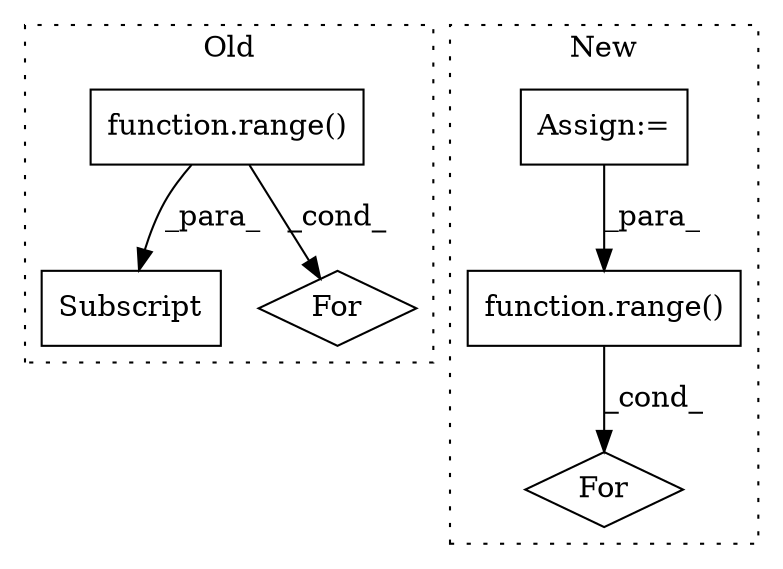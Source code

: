 digraph G {
subgraph cluster0 {
1 [label="function.range()" a="75" s="11088,11107" l="6,1" shape="box"];
5 [label="Subscript" a="63" s="11191,0" l="23,0" shape="box"];
6 [label="For" a="107" s="11076,11108" l="4,54" shape="diamond"];
label = "Old";
style="dotted";
}
subgraph cluster1 {
2 [label="function.range()" a="75" s="6666,6679" l="6,1" shape="box"];
3 [label="Assign:=" a="68" s="6411" l="3" shape="box"];
4 [label="For" a="107" s="6657,6680" l="4,18" shape="diamond"];
label = "New";
style="dotted";
}
1 -> 6 [label="_cond_"];
1 -> 5 [label="_para_"];
2 -> 4 [label="_cond_"];
3 -> 2 [label="_para_"];
}